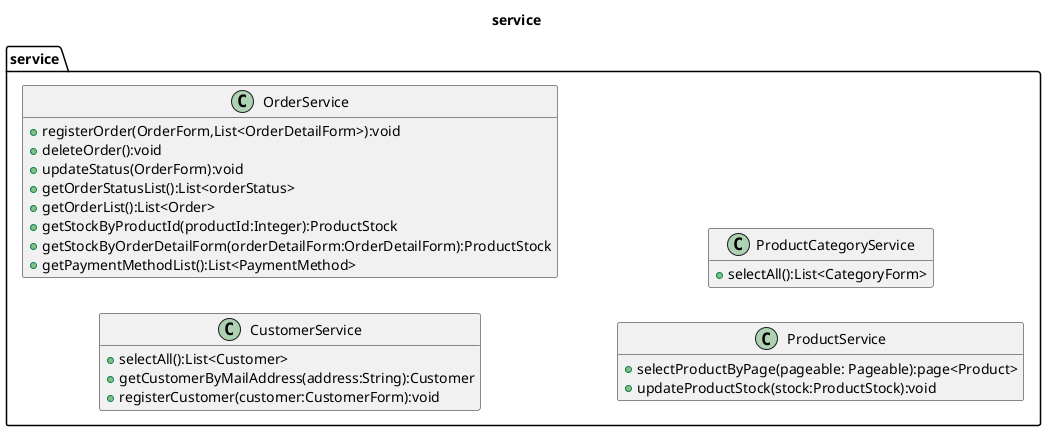 @startuml
title service
hide empty members
left to right direction

package service{
    class CustomerService{
    	+selectAll():List<Customer>
		+getCustomerByMailAddress(address:String):Customer
		+registerCustomer(customer:CustomerForm):void
    }
    
    class OrderService{
		+registerOrder(OrderForm,List<OrderDetailForm>):void
		+deleteOrder():void
	    +updateStatus(OrderForm):void
	    +getOrderStatusList():List<orderStatus>
	    +getOrderList():List<Order>
	    +getStockByProductId(productId:Integer):ProductStock
	    +getStockByOrderDetailForm(orderDetailForm:OrderDetailForm):ProductStock
	    +getPaymentMethodList():List<PaymentMethod>
	   }
    
    class ProductService{
		+selectProductByPage(pageable: Pageable):page<Product>
		+updateProductStock(stock:ProductStock):void
    }

    class ProductCategoryService{
		+selectAll():List<CategoryForm>
    }
}